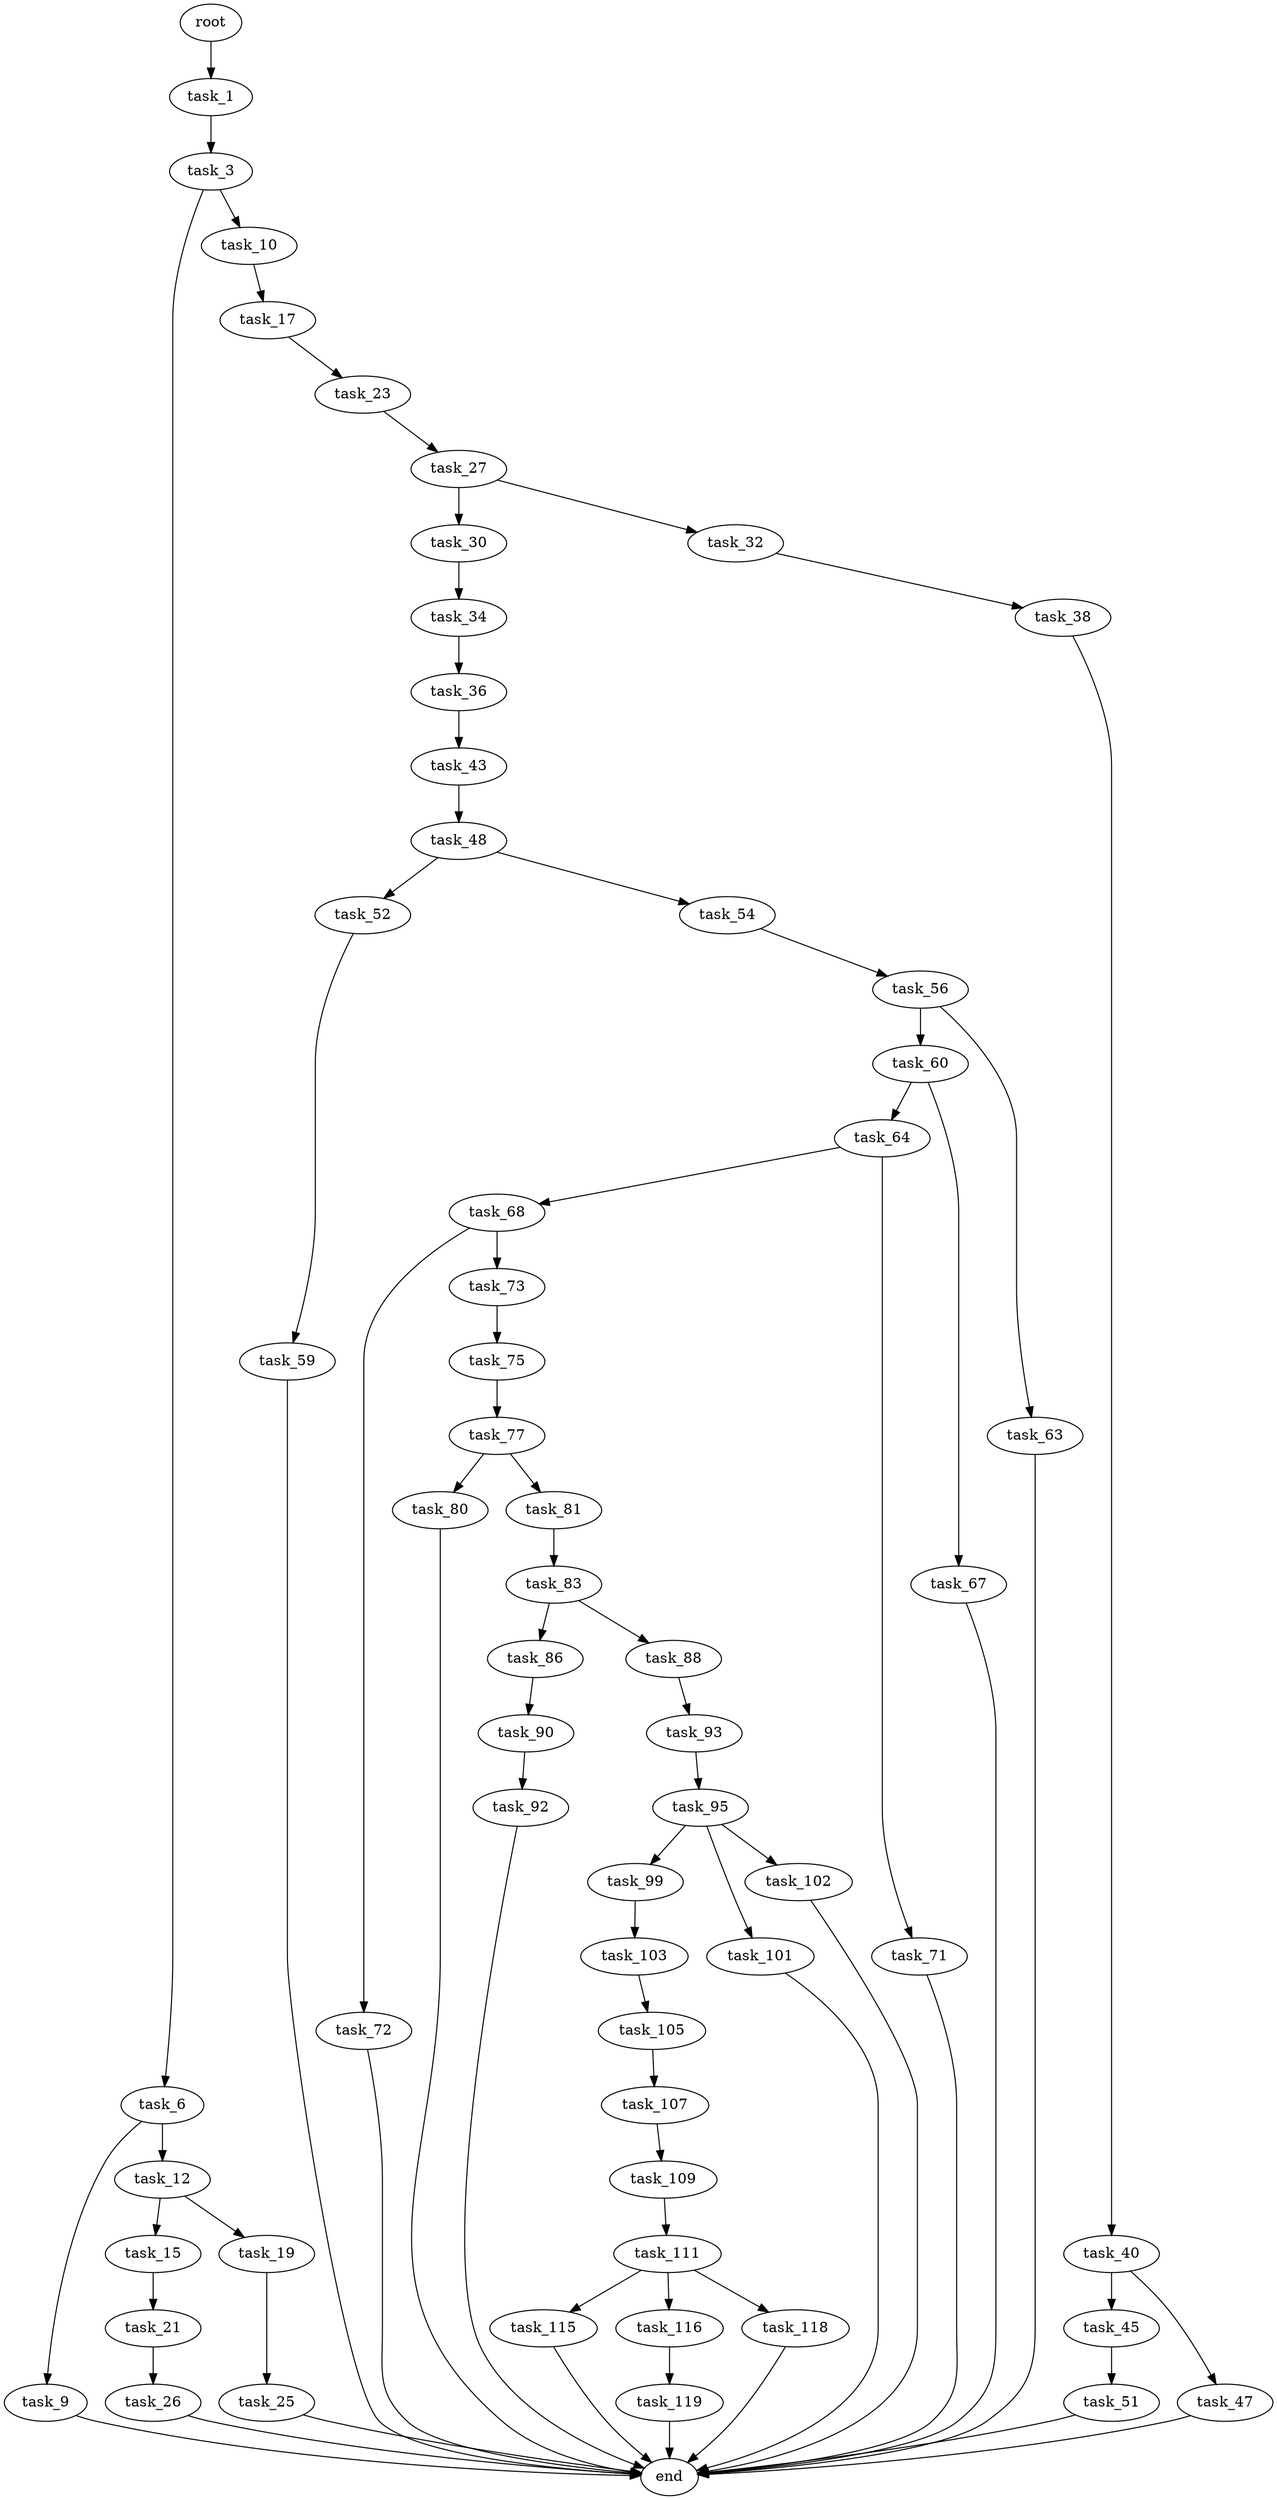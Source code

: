 digraph G {
  root [size="0.000000"];
  task_1 [size="756310044179.000000"];
  task_3 [size="368293445632.000000"];
  task_6 [size="20060282289.000000"];
  task_9 [size="782757789696.000000"];
  task_10 [size="675022351539.000000"];
  task_12 [size="117517509349.000000"];
  task_15 [size="134217728000.000000"];
  task_17 [size="782757789696.000000"];
  task_19 [size="1918481278.000000"];
  task_21 [size="134217728000.000000"];
  task_23 [size="15891737440.000000"];
  task_25 [size="4531639246.000000"];
  task_26 [size="12058071600.000000"];
  task_27 [size="10071989307.000000"];
  task_30 [size="68719476736.000000"];
  task_32 [size="19050072771.000000"];
  task_34 [size="125826900882.000000"];
  task_36 [size="12343626535.000000"];
  task_38 [size="8589934592.000000"];
  task_40 [size="331107524902.000000"];
  task_43 [size="38876945050.000000"];
  task_45 [size="368293445632.000000"];
  task_47 [size="14713242557.000000"];
  task_48 [size="782757789696.000000"];
  task_51 [size="11462515839.000000"];
  task_52 [size="274221002941.000000"];
  task_54 [size="231928233984.000000"];
  task_56 [size="2112328088.000000"];
  task_59 [size="352112388960.000000"];
  task_60 [size="782757789696.000000"];
  task_63 [size="1424151369.000000"];
  task_64 [size="28991029248.000000"];
  task_67 [size="19848248029.000000"];
  task_68 [size="35245800267.000000"];
  task_71 [size="301349298.000000"];
  task_72 [size="16430696908.000000"];
  task_73 [size="2400174771.000000"];
  task_75 [size="28991029248.000000"];
  task_77 [size="13185217228.000000"];
  task_80 [size="8589934592.000000"];
  task_81 [size="10916429799.000000"];
  task_83 [size="134217728000.000000"];
  task_86 [size="68803149685.000000"];
  task_88 [size="28991029248.000000"];
  task_90 [size="367523213698.000000"];
  task_92 [size="4541456689.000000"];
  task_93 [size="134217728000.000000"];
  task_95 [size="8589934592.000000"];
  task_99 [size="782757789696.000000"];
  task_101 [size="4059357815.000000"];
  task_102 [size="1262072752.000000"];
  task_103 [size="231928233984.000000"];
  task_105 [size="29212229410.000000"];
  task_107 [size="368293445632.000000"];
  task_109 [size="24968386771.000000"];
  task_111 [size="859444619966.000000"];
  task_115 [size="6992928926.000000"];
  task_116 [size="8589934592.000000"];
  task_118 [size="286188946795.000000"];
  task_119 [size="1073741824000.000000"];
  end [size="0.000000"];

  root -> task_1 [size="1.000000"];
  task_1 -> task_3 [size="679477248.000000"];
  task_3 -> task_6 [size="411041792.000000"];
  task_3 -> task_10 [size="411041792.000000"];
  task_6 -> task_9 [size="536870912.000000"];
  task_6 -> task_12 [size="536870912.000000"];
  task_9 -> end [size="1.000000"];
  task_10 -> task_17 [size="536870912.000000"];
  task_12 -> task_15 [size="301989888.000000"];
  task_12 -> task_19 [size="301989888.000000"];
  task_15 -> task_21 [size="209715200.000000"];
  task_17 -> task_23 [size="679477248.000000"];
  task_19 -> task_25 [size="75497472.000000"];
  task_21 -> task_26 [size="209715200.000000"];
  task_23 -> task_27 [size="536870912.000000"];
  task_25 -> end [size="1.000000"];
  task_26 -> end [size="1.000000"];
  task_27 -> task_30 [size="679477248.000000"];
  task_27 -> task_32 [size="679477248.000000"];
  task_30 -> task_34 [size="134217728.000000"];
  task_32 -> task_38 [size="679477248.000000"];
  task_34 -> task_36 [size="134217728.000000"];
  task_36 -> task_43 [size="536870912.000000"];
  task_38 -> task_40 [size="33554432.000000"];
  task_40 -> task_45 [size="679477248.000000"];
  task_40 -> task_47 [size="679477248.000000"];
  task_43 -> task_48 [size="134217728.000000"];
  task_45 -> task_51 [size="411041792.000000"];
  task_47 -> end [size="1.000000"];
  task_48 -> task_52 [size="679477248.000000"];
  task_48 -> task_54 [size="679477248.000000"];
  task_51 -> end [size="1.000000"];
  task_52 -> task_59 [size="536870912.000000"];
  task_54 -> task_56 [size="301989888.000000"];
  task_56 -> task_60 [size="33554432.000000"];
  task_56 -> task_63 [size="33554432.000000"];
  task_59 -> end [size="1.000000"];
  task_60 -> task_64 [size="679477248.000000"];
  task_60 -> task_67 [size="679477248.000000"];
  task_63 -> end [size="1.000000"];
  task_64 -> task_68 [size="75497472.000000"];
  task_64 -> task_71 [size="75497472.000000"];
  task_67 -> end [size="1.000000"];
  task_68 -> task_72 [size="33554432.000000"];
  task_68 -> task_73 [size="33554432.000000"];
  task_71 -> end [size="1.000000"];
  task_72 -> end [size="1.000000"];
  task_73 -> task_75 [size="209715200.000000"];
  task_75 -> task_77 [size="75497472.000000"];
  task_77 -> task_80 [size="301989888.000000"];
  task_77 -> task_81 [size="301989888.000000"];
  task_80 -> end [size="1.000000"];
  task_81 -> task_83 [size="301989888.000000"];
  task_83 -> task_86 [size="209715200.000000"];
  task_83 -> task_88 [size="209715200.000000"];
  task_86 -> task_90 [size="75497472.000000"];
  task_88 -> task_93 [size="75497472.000000"];
  task_90 -> task_92 [size="536870912.000000"];
  task_92 -> end [size="1.000000"];
  task_93 -> task_95 [size="209715200.000000"];
  task_95 -> task_99 [size="33554432.000000"];
  task_95 -> task_101 [size="33554432.000000"];
  task_95 -> task_102 [size="33554432.000000"];
  task_99 -> task_103 [size="679477248.000000"];
  task_101 -> end [size="1.000000"];
  task_102 -> end [size="1.000000"];
  task_103 -> task_105 [size="301989888.000000"];
  task_105 -> task_107 [size="75497472.000000"];
  task_107 -> task_109 [size="411041792.000000"];
  task_109 -> task_111 [size="411041792.000000"];
  task_111 -> task_115 [size="536870912.000000"];
  task_111 -> task_116 [size="536870912.000000"];
  task_111 -> task_118 [size="536870912.000000"];
  task_115 -> end [size="1.000000"];
  task_116 -> task_119 [size="33554432.000000"];
  task_118 -> end [size="1.000000"];
  task_119 -> end [size="1.000000"];
}

